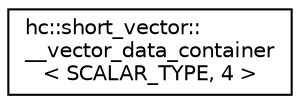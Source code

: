 digraph "Graphical Class Hierarchy"
{
  edge [fontname="Helvetica",fontsize="10",labelfontname="Helvetica",labelfontsize="10"];
  node [fontname="Helvetica",fontsize="10",shape=record];
  rankdir="LR";
  Node1 [label="hc::short_vector::\l__vector_data_container\l\< SCALAR_TYPE, 4 \>",height=0.2,width=0.4,color="black", fillcolor="white", style="filled",URL="$classhc_1_1short__vector_1_1____vector__data__container_3_01SCALAR__TYPE_00_014_01_4.html"];
}
